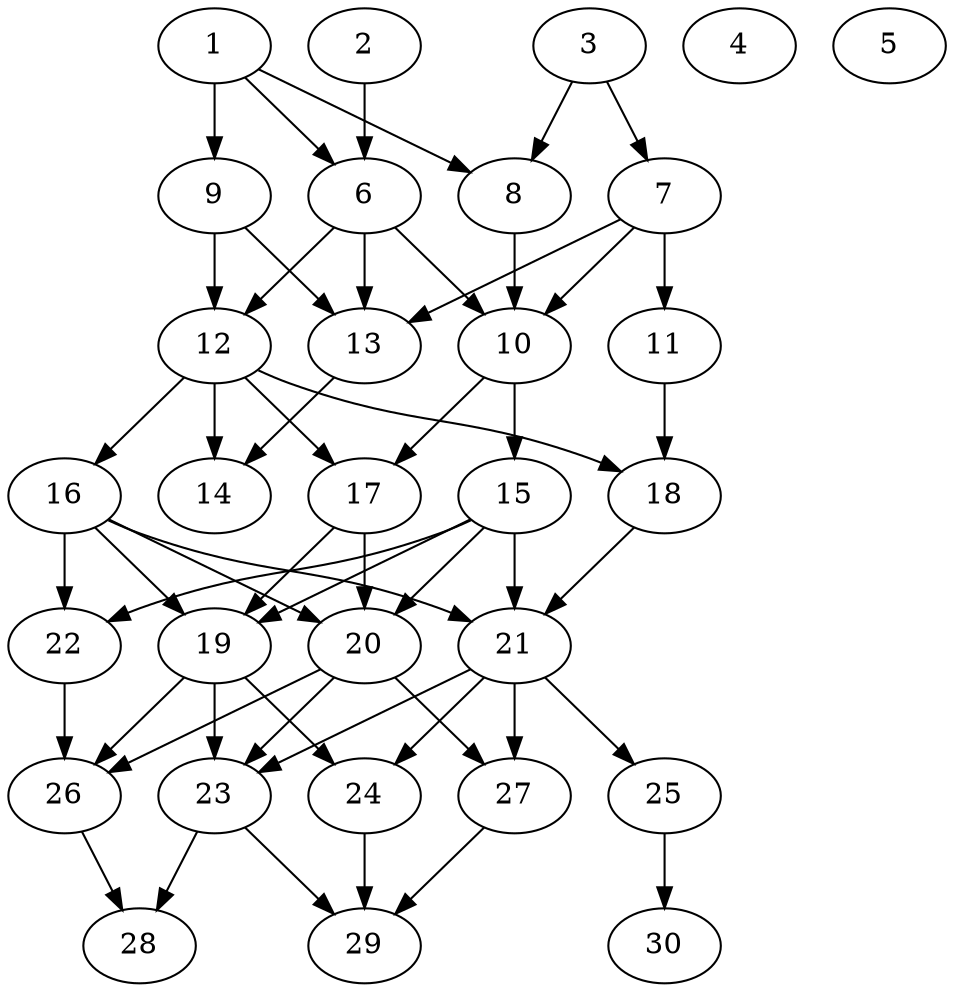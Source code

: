 // DAG automatically generated by daggen at Thu Oct  3 14:04:19 2019
// ./daggen --dot -n 30 --ccr 0.3 --fat 0.5 --regular 0.9 --density 0.7 --mindata 5242880 --maxdata 52428800 
digraph G {
  1 [size="74516480", alpha="0.13", expect_size="22354944"] 
  1 -> 6 [size ="22354944"]
  1 -> 8 [size ="22354944"]
  1 -> 9 [size ="22354944"]
  2 [size="44687360", alpha="0.18", expect_size="13406208"] 
  2 -> 6 [size ="13406208"]
  3 [size="150954667", alpha="0.14", expect_size="45286400"] 
  3 -> 7 [size ="45286400"]
  3 -> 8 [size ="45286400"]
  4 [size="122938027", alpha="0.19", expect_size="36881408"] 
  5 [size="92207787", alpha="0.14", expect_size="27662336"] 
  6 [size="137028267", alpha="0.04", expect_size="41108480"] 
  6 -> 10 [size ="41108480"]
  6 -> 12 [size ="41108480"]
  6 -> 13 [size ="41108480"]
  7 [size="99966293", alpha="0.19", expect_size="29989888"] 
  7 -> 10 [size ="29989888"]
  7 -> 11 [size ="29989888"]
  7 -> 13 [size ="29989888"]
  8 [size="43277653", alpha="0.08", expect_size="12983296"] 
  8 -> 10 [size ="12983296"]
  9 [size="159201280", alpha="0.10", expect_size="47760384"] 
  9 -> 12 [size ="47760384"]
  9 -> 13 [size ="47760384"]
  10 [size="144588800", alpha="0.07", expect_size="43376640"] 
  10 -> 15 [size ="43376640"]
  10 -> 17 [size ="43376640"]
  11 [size="156968960", alpha="0.06", expect_size="47090688"] 
  11 -> 18 [size ="47090688"]
  12 [size="101034667", alpha="0.13", expect_size="30310400"] 
  12 -> 14 [size ="30310400"]
  12 -> 16 [size ="30310400"]
  12 -> 17 [size ="30310400"]
  12 -> 18 [size ="30310400"]
  13 [size="85783893", alpha="0.01", expect_size="25735168"] 
  13 -> 14 [size ="25735168"]
  14 [size="40963413", alpha="0.20", expect_size="12289024"] 
  15 [size="35007147", alpha="0.05", expect_size="10502144"] 
  15 -> 19 [size ="10502144"]
  15 -> 20 [size ="10502144"]
  15 -> 21 [size ="10502144"]
  15 -> 22 [size ="10502144"]
  16 [size="144571733", alpha="0.17", expect_size="43371520"] 
  16 -> 19 [size ="43371520"]
  16 -> 20 [size ="43371520"]
  16 -> 21 [size ="43371520"]
  16 -> 22 [size ="43371520"]
  17 [size="20688213", alpha="0.03", expect_size="6206464"] 
  17 -> 19 [size ="6206464"]
  17 -> 20 [size ="6206464"]
  18 [size="166662827", alpha="0.03", expect_size="49998848"] 
  18 -> 21 [size ="49998848"]
  19 [size="69044907", alpha="0.11", expect_size="20713472"] 
  19 -> 23 [size ="20713472"]
  19 -> 24 [size ="20713472"]
  19 -> 26 [size ="20713472"]
  20 [size="150101333", alpha="0.02", expect_size="45030400"] 
  20 -> 23 [size ="45030400"]
  20 -> 26 [size ="45030400"]
  20 -> 27 [size ="45030400"]
  21 [size="48411307", alpha="0.01", expect_size="14523392"] 
  21 -> 23 [size ="14523392"]
  21 -> 24 [size ="14523392"]
  21 -> 25 [size ="14523392"]
  21 -> 27 [size ="14523392"]
  22 [size="95283200", alpha="0.03", expect_size="28584960"] 
  22 -> 26 [size ="28584960"]
  23 [size="38406827", alpha="0.02", expect_size="11522048"] 
  23 -> 28 [size ="11522048"]
  23 -> 29 [size ="11522048"]
  24 [size="43465387", alpha="0.15", expect_size="13039616"] 
  24 -> 29 [size ="13039616"]
  25 [size="42093227", alpha="0.17", expect_size="12627968"] 
  25 -> 30 [size ="12627968"]
  26 [size="79803733", alpha="0.14", expect_size="23941120"] 
  26 -> 28 [size ="23941120"]
  27 [size="59859627", alpha="0.02", expect_size="17957888"] 
  27 -> 29 [size ="17957888"]
  28 [size="81199787", alpha="0.13", expect_size="24359936"] 
  29 [size="107110400", alpha="0.02", expect_size="32133120"] 
  30 [size="34737493", alpha="0.07", expect_size="10421248"] 
}
